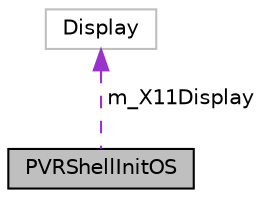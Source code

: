 digraph "PVRShellInitOS"
{
  edge [fontname="Helvetica",fontsize="10",labelfontname="Helvetica",labelfontsize="10"];
  node [fontname="Helvetica",fontsize="10",shape=record];
  Node1 [label="PVRShellInitOS",height=0.2,width=0.4,color="black", fillcolor="grey75", style="filled", fontcolor="black"];
  Node2 -> Node1 [dir="back",color="darkorchid3",fontsize="10",style="dashed",label=" m_X11Display" ,fontname="Helvetica"];
  Node2 [label="Display",height=0.2,width=0.4,color="grey75", fillcolor="white", style="filled"];
}
